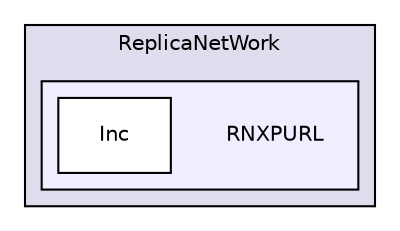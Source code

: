 digraph "RNXPURL" {
  compound=true
  node [ fontsize="10", fontname="Helvetica"];
  edge [ labelfontsize="10", labelfontname="Helvetica"];
  subgraph clusterdir_aef0490a20352b28c05403be9f6bb4e5 {
    graph [ bgcolor="#ddddee", pencolor="black", label="ReplicaNetWork" fontname="Helvetica", fontsize="10", URL="dir_aef0490a20352b28c05403be9f6bb4e5.html"]
  subgraph clusterdir_8df6b0eec2f2ee09c20bf0ea4a2155ac {
    graph [ bgcolor="#eeeeff", pencolor="black", label="" URL="dir_8df6b0eec2f2ee09c20bf0ea4a2155ac.html"];
    dir_8df6b0eec2f2ee09c20bf0ea4a2155ac [shape=plaintext label="RNXPURL"];
    dir_1cf1627cae1a9a90b1a46a2ce5171b27 [shape=box label="Inc" color="black" fillcolor="white" style="filled" URL="dir_1cf1627cae1a9a90b1a46a2ce5171b27.html"];
  }
  }
}
